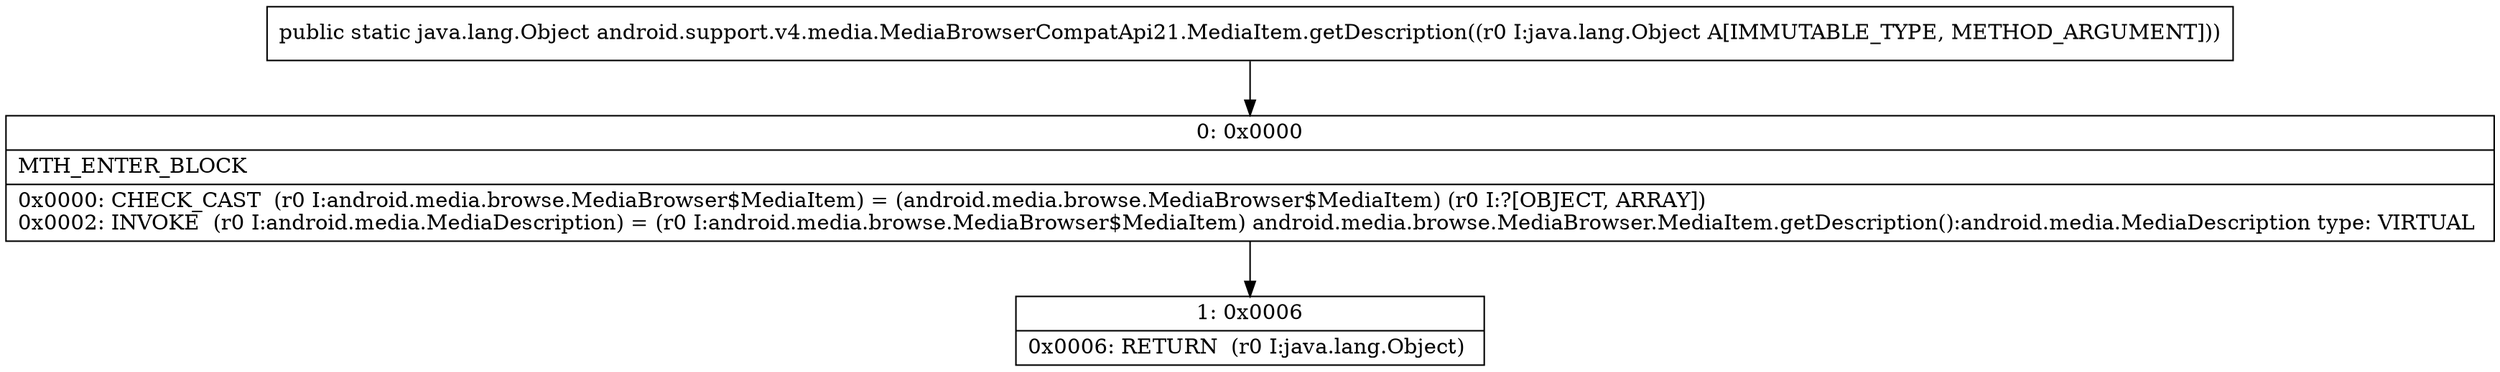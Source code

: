 digraph "CFG forandroid.support.v4.media.MediaBrowserCompatApi21.MediaItem.getDescription(Ljava\/lang\/Object;)Ljava\/lang\/Object;" {
Node_0 [shape=record,label="{0\:\ 0x0000|MTH_ENTER_BLOCK\l|0x0000: CHECK_CAST  (r0 I:android.media.browse.MediaBrowser$MediaItem) = (android.media.browse.MediaBrowser$MediaItem) (r0 I:?[OBJECT, ARRAY]) \l0x0002: INVOKE  (r0 I:android.media.MediaDescription) = (r0 I:android.media.browse.MediaBrowser$MediaItem) android.media.browse.MediaBrowser.MediaItem.getDescription():android.media.MediaDescription type: VIRTUAL \l}"];
Node_1 [shape=record,label="{1\:\ 0x0006|0x0006: RETURN  (r0 I:java.lang.Object) \l}"];
MethodNode[shape=record,label="{public static java.lang.Object android.support.v4.media.MediaBrowserCompatApi21.MediaItem.getDescription((r0 I:java.lang.Object A[IMMUTABLE_TYPE, METHOD_ARGUMENT])) }"];
MethodNode -> Node_0;
Node_0 -> Node_1;
}

